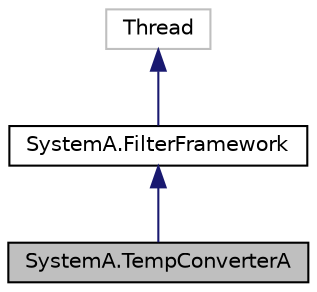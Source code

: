 digraph "SystemA.TempConverterA"
{
  edge [fontname="Helvetica",fontsize="10",labelfontname="Helvetica",labelfontsize="10"];
  node [fontname="Helvetica",fontsize="10",shape=record];
  Node1 [label="SystemA.TempConverterA",height=0.2,width=0.4,color="black", fillcolor="grey75", style="filled", fontcolor="black"];
  Node2 -> Node1 [dir="back",color="midnightblue",fontsize="10",style="solid"];
  Node2 [label="SystemA.FilterFramework",height=0.2,width=0.4,color="black", fillcolor="white", style="filled",URL="$class_system_a_1_1_filter_framework.html"];
  Node3 -> Node2 [dir="back",color="midnightblue",fontsize="10",style="solid"];
  Node3 [label="Thread",height=0.2,width=0.4,color="grey75", fillcolor="white", style="filled"];
}
